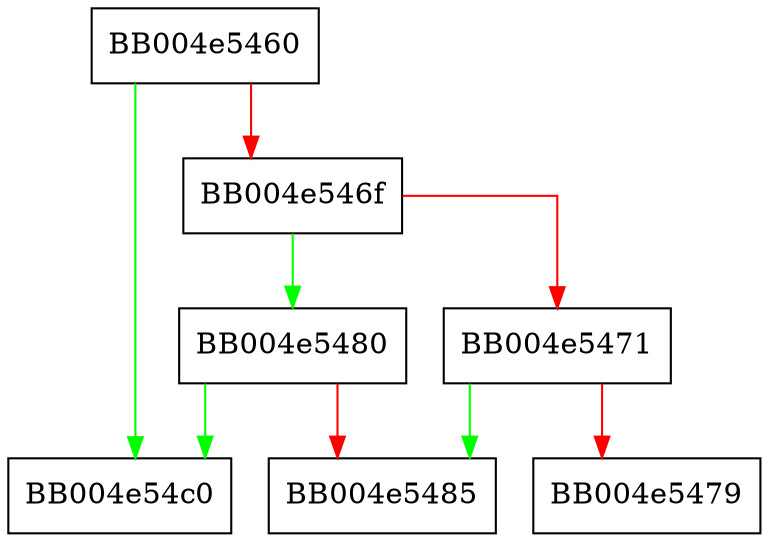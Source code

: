 digraph ossl_statem_client_post_process_message {
  node [shape="box"];
  graph [splines=ortho];
  BB004e5460 -> BB004e54c0 [color="green"];
  BB004e5460 -> BB004e546f [color="red"];
  BB004e546f -> BB004e5480 [color="green"];
  BB004e546f -> BB004e5471 [color="red"];
  BB004e5471 -> BB004e5485 [color="green"];
  BB004e5471 -> BB004e5479 [color="red"];
  BB004e5480 -> BB004e54c0 [color="green"];
  BB004e5480 -> BB004e5485 [color="red"];
}